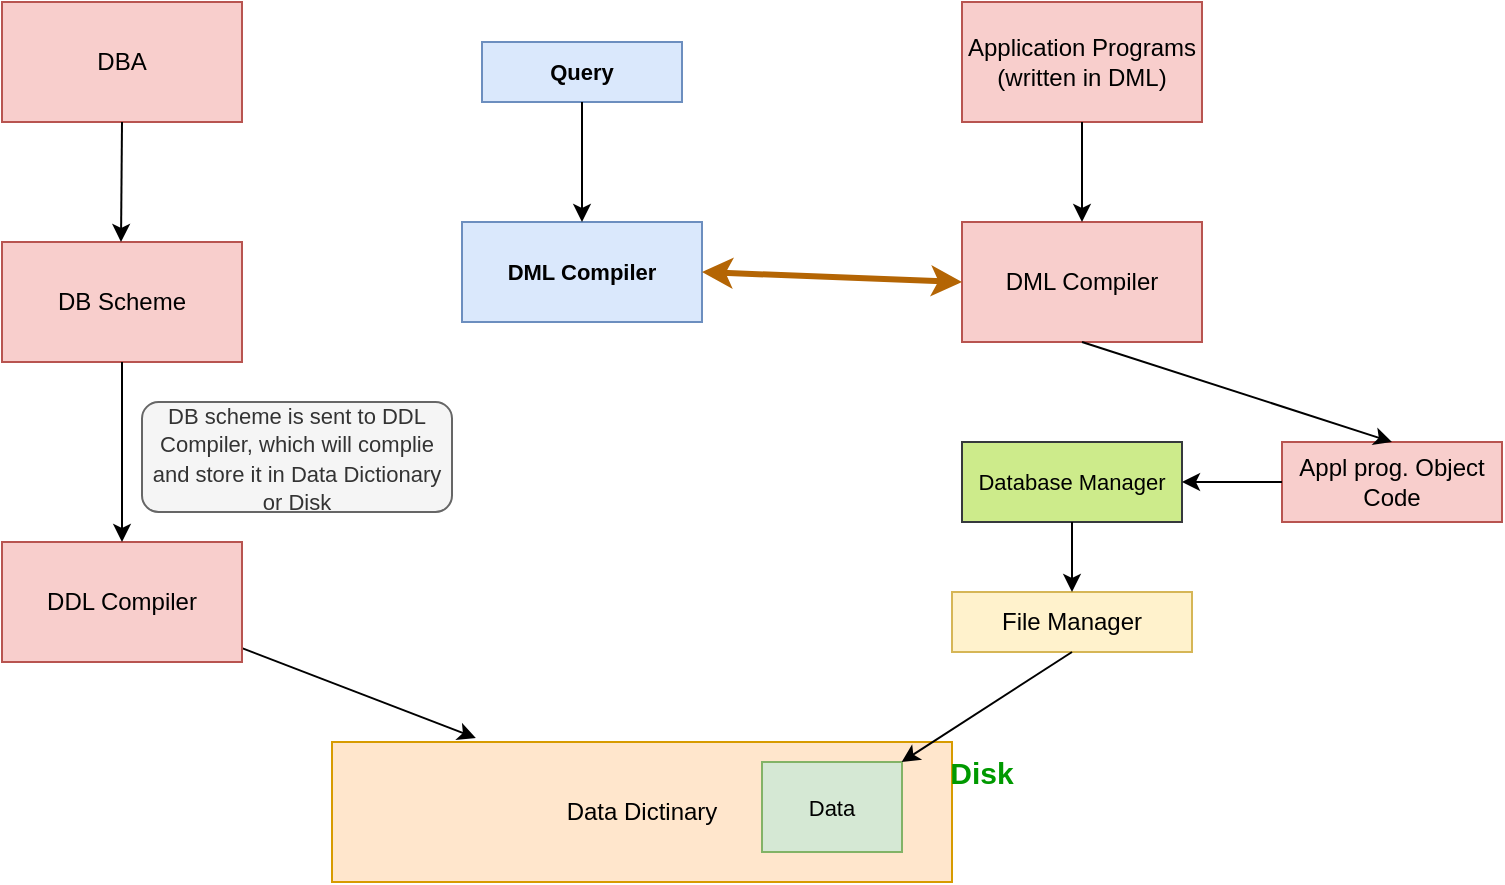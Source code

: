 <mxfile version="16.4.0" type="device"><diagram id="SwW6E9qCw6_X2vefEu7B" name="Page-1"><mxGraphModel dx="1152" dy="649" grid="1" gridSize="10" guides="1" tooltips="1" connect="1" arrows="1" fold="1" page="1" pageScale="1" pageWidth="850" pageHeight="1100" math="0" shadow="0"><root><mxCell id="0"/><mxCell id="1" parent="0"/><mxCell id="wUnOT1vX3x_rvelbhf-v-31" value="" style="group" vertex="1" connectable="0" parent="1"><mxGeometry x="30" y="20" width="750" height="440" as="geometry"/></mxCell><mxCell id="wUnOT1vX3x_rvelbhf-v-4" value="Data Dictinary" style="rounded=0;whiteSpace=wrap;html=1;fillColor=#ffe6cc;strokeColor=#d79b00;" vertex="1" parent="wUnOT1vX3x_rvelbhf-v-31"><mxGeometry x="165" y="370" width="310" height="70" as="geometry"/></mxCell><mxCell id="wUnOT1vX3x_rvelbhf-v-9" value="" style="endArrow=classic;html=1;rounded=0;entryX=0.232;entryY=-0.029;entryDx=0;entryDy=0;entryPerimeter=0;" edge="1" parent="wUnOT1vX3x_rvelbhf-v-31" source="wUnOT1vX3x_rvelbhf-v-3" target="wUnOT1vX3x_rvelbhf-v-4"><mxGeometry width="50" height="50" relative="1" as="geometry"><mxPoint x="100" y="340" as="sourcePoint"/><mxPoint x="99.5" y="380" as="targetPoint"/></mxGeometry></mxCell><mxCell id="wUnOT1vX3x_rvelbhf-v-20" value="" style="group" vertex="1" connectable="0" parent="wUnOT1vX3x_rvelbhf-v-31"><mxGeometry width="225" height="330" as="geometry"/></mxCell><mxCell id="wUnOT1vX3x_rvelbhf-v-1" value="DBA" style="rounded=0;whiteSpace=wrap;html=1;fillColor=#f8cecc;strokeColor=#b85450;" vertex="1" parent="wUnOT1vX3x_rvelbhf-v-20"><mxGeometry width="120" height="60" as="geometry"/></mxCell><mxCell id="wUnOT1vX3x_rvelbhf-v-2" value="DB Scheme" style="rounded=0;whiteSpace=wrap;html=1;fillColor=#f8cecc;strokeColor=#b85450;" vertex="1" parent="wUnOT1vX3x_rvelbhf-v-20"><mxGeometry y="120" width="120" height="60" as="geometry"/></mxCell><mxCell id="wUnOT1vX3x_rvelbhf-v-3" value="DDL Compiler" style="rounded=0;whiteSpace=wrap;html=1;fillColor=#f8cecc;strokeColor=#b85450;" vertex="1" parent="wUnOT1vX3x_rvelbhf-v-20"><mxGeometry y="270" width="120" height="60" as="geometry"/></mxCell><mxCell id="wUnOT1vX3x_rvelbhf-v-5" value="" style="endArrow=classic;html=1;rounded=0;exitX=0.5;exitY=1;exitDx=0;exitDy=0;entryX=0.5;entryY=0;entryDx=0;entryDy=0;" edge="1" parent="wUnOT1vX3x_rvelbhf-v-20" source="wUnOT1vX3x_rvelbhf-v-2" target="wUnOT1vX3x_rvelbhf-v-3"><mxGeometry width="50" height="50" relative="1" as="geometry"><mxPoint x="50" y="330" as="sourcePoint"/><mxPoint x="100" y="280" as="targetPoint"/></mxGeometry></mxCell><mxCell id="wUnOT1vX3x_rvelbhf-v-7" value="&lt;font style=&quot;font-size: 11px&quot;&gt;DB scheme is sent to DDL Compiler, which will complie and store it in Data Dictionary or Disk&lt;/font&gt;" style="rounded=1;whiteSpace=wrap;html=1;fillColor=#f5f5f5;fontColor=#333333;strokeColor=#666666;" vertex="1" parent="wUnOT1vX3x_rvelbhf-v-20"><mxGeometry x="70" y="200" width="155" height="55" as="geometry"/></mxCell><mxCell id="wUnOT1vX3x_rvelbhf-v-8" value="" style="endArrow=classic;html=1;rounded=0;entryX=0.5;entryY=0;entryDx=0;entryDy=0;" edge="1" parent="wUnOT1vX3x_rvelbhf-v-20"><mxGeometry width="50" height="50" relative="1" as="geometry"><mxPoint x="60" y="60" as="sourcePoint"/><mxPoint x="59.5" y="120" as="targetPoint"/></mxGeometry></mxCell><mxCell id="wUnOT1vX3x_rvelbhf-v-21" value="Data" style="rounded=0;whiteSpace=wrap;html=1;fontSize=11;fillColor=#d5e8d4;strokeColor=#82b366;" vertex="1" parent="wUnOT1vX3x_rvelbhf-v-31"><mxGeometry x="380" y="380" width="70" height="45" as="geometry"/></mxCell><mxCell id="wUnOT1vX3x_rvelbhf-v-10" value="Application Programs&lt;br&gt;(written in DML)" style="rounded=0;whiteSpace=wrap;html=1;fillColor=#f8cecc;strokeColor=#b85450;" vertex="1" parent="wUnOT1vX3x_rvelbhf-v-31"><mxGeometry x="480" width="120" height="60" as="geometry"/></mxCell><mxCell id="wUnOT1vX3x_rvelbhf-v-11" value="DML Compiler" style="rounded=0;whiteSpace=wrap;html=1;fillColor=#f8cecc;strokeColor=#b85450;" vertex="1" parent="wUnOT1vX3x_rvelbhf-v-31"><mxGeometry x="480" y="110" width="120" height="60" as="geometry"/></mxCell><mxCell id="wUnOT1vX3x_rvelbhf-v-12" value="Appl prog. Object Code" style="rounded=0;whiteSpace=wrap;html=1;fillColor=#f8cecc;strokeColor=#b85450;" vertex="1" parent="wUnOT1vX3x_rvelbhf-v-31"><mxGeometry x="640" y="220" width="110" height="40" as="geometry"/></mxCell><mxCell id="wUnOT1vX3x_rvelbhf-v-14" value="" style="endArrow=classic;html=1;rounded=0;exitX=0.5;exitY=1;exitDx=0;exitDy=0;entryX=0.5;entryY=0;entryDx=0;entryDy=0;" edge="1" parent="wUnOT1vX3x_rvelbhf-v-31" source="wUnOT1vX3x_rvelbhf-v-11" target="wUnOT1vX3x_rvelbhf-v-12"><mxGeometry width="50" height="50" relative="1" as="geometry"><mxPoint x="560" y="340" as="sourcePoint"/><mxPoint x="610" y="290" as="targetPoint"/></mxGeometry></mxCell><mxCell id="wUnOT1vX3x_rvelbhf-v-16" value="" style="endArrow=classic;html=1;rounded=0;entryX=0.5;entryY=0;entryDx=0;entryDy=0;exitX=0.5;exitY=1;exitDx=0;exitDy=0;" edge="1" parent="wUnOT1vX3x_rvelbhf-v-31" source="wUnOT1vX3x_rvelbhf-v-10" target="wUnOT1vX3x_rvelbhf-v-11"><mxGeometry width="50" height="50" relative="1" as="geometry"><mxPoint x="630.5" y="60" as="sourcePoint"/><mxPoint x="630" y="120" as="targetPoint"/></mxGeometry></mxCell><mxCell id="wUnOT1vX3x_rvelbhf-v-18" value="File Manager" style="rounded=0;whiteSpace=wrap;html=1;fillColor=#fff2cc;strokeColor=#d6b656;" vertex="1" parent="wUnOT1vX3x_rvelbhf-v-31"><mxGeometry x="475" y="295" width="120" height="30" as="geometry"/></mxCell><mxCell id="wUnOT1vX3x_rvelbhf-v-17" value="" style="endArrow=classic;html=1;rounded=0;exitX=0.5;exitY=1;exitDx=0;exitDy=0;" edge="1" parent="wUnOT1vX3x_rvelbhf-v-31" source="wUnOT1vX3x_rvelbhf-v-18" target="wUnOT1vX3x_rvelbhf-v-21"><mxGeometry width="50" height="50" relative="1" as="geometry"><mxPoint x="420" y="340" as="sourcePoint"/><mxPoint x="290" y="380" as="targetPoint"/></mxGeometry></mxCell><mxCell id="wUnOT1vX3x_rvelbhf-v-23" value="Database Manager" style="rounded=0;whiteSpace=wrap;html=1;fontSize=11;fillColor=#cdeb8b;strokeColor=#36393d;" vertex="1" parent="wUnOT1vX3x_rvelbhf-v-31"><mxGeometry x="480" y="220" width="110" height="40" as="geometry"/></mxCell><mxCell id="wUnOT1vX3x_rvelbhf-v-24" value="" style="endArrow=classic;html=1;rounded=0;exitX=0;exitY=0.5;exitDx=0;exitDy=0;entryX=1;entryY=0.5;entryDx=0;entryDy=0;" edge="1" parent="wUnOT1vX3x_rvelbhf-v-31" source="wUnOT1vX3x_rvelbhf-v-12" target="wUnOT1vX3x_rvelbhf-v-23"><mxGeometry width="50" height="50" relative="1" as="geometry"><mxPoint x="560" y="335" as="sourcePoint"/><mxPoint x="479.231" y="410" as="targetPoint"/></mxGeometry></mxCell><mxCell id="wUnOT1vX3x_rvelbhf-v-25" value="" style="endArrow=classic;html=1;rounded=0;exitX=0.5;exitY=1;exitDx=0;exitDy=0;entryX=0.5;entryY=0;entryDx=0;entryDy=0;" edge="1" parent="wUnOT1vX3x_rvelbhf-v-31" source="wUnOT1vX3x_rvelbhf-v-23" target="wUnOT1vX3x_rvelbhf-v-18"><mxGeometry width="50" height="50" relative="1" as="geometry"><mxPoint x="570" y="345" as="sourcePoint"/><mxPoint x="489.231" y="420" as="targetPoint"/></mxGeometry></mxCell><mxCell id="wUnOT1vX3x_rvelbhf-v-26" value="&lt;b&gt;Query&lt;/b&gt;" style="rounded=0;whiteSpace=wrap;html=1;fontSize=11;fillColor=#dae8fc;strokeColor=#6c8ebf;" vertex="1" parent="wUnOT1vX3x_rvelbhf-v-31"><mxGeometry x="240" y="20" width="100" height="30" as="geometry"/></mxCell><mxCell id="wUnOT1vX3x_rvelbhf-v-27" value="&lt;b&gt;DML Compiler&lt;/b&gt;" style="rounded=0;whiteSpace=wrap;html=1;fontSize=11;fillColor=#dae8fc;strokeColor=#6c8ebf;" vertex="1" parent="wUnOT1vX3x_rvelbhf-v-31"><mxGeometry x="230" y="110" width="120" height="50" as="geometry"/></mxCell><mxCell id="wUnOT1vX3x_rvelbhf-v-28" value="" style="endArrow=classic;html=1;rounded=0;exitX=0.5;exitY=1;exitDx=0;exitDy=0;entryX=0.5;entryY=0;entryDx=0;entryDy=0;" edge="1" parent="wUnOT1vX3x_rvelbhf-v-31" source="wUnOT1vX3x_rvelbhf-v-26" target="wUnOT1vX3x_rvelbhf-v-27"><mxGeometry width="50" height="50" relative="1" as="geometry"><mxPoint x="545" y="335" as="sourcePoint"/><mxPoint x="475.769" y="410" as="targetPoint"/></mxGeometry></mxCell><mxCell id="wUnOT1vX3x_rvelbhf-v-30" value="" style="endArrow=classic;startArrow=classic;html=1;rounded=0;fontSize=11;entryX=0;entryY=0.5;entryDx=0;entryDy=0;exitX=1;exitY=0.5;exitDx=0;exitDy=0;fontStyle=1;fillColor=#fad7ac;strokeColor=#b46504;strokeWidth=3;" edge="1" parent="wUnOT1vX3x_rvelbhf-v-31" source="wUnOT1vX3x_rvelbhf-v-27" target="wUnOT1vX3x_rvelbhf-v-11"><mxGeometry width="50" height="50" relative="1" as="geometry"><mxPoint x="340" y="200" as="sourcePoint"/><mxPoint x="390" y="150" as="targetPoint"/></mxGeometry></mxCell><mxCell id="wUnOT1vX3x_rvelbhf-v-32" value="&lt;b&gt;&lt;font color=&quot;#009900&quot; style=&quot;font-size: 15px&quot;&gt;Disk&lt;/font&gt;&lt;/b&gt;" style="text;html=1;strokeColor=none;fillColor=none;align=center;verticalAlign=middle;whiteSpace=wrap;rounded=0;fontSize=11;" vertex="1" parent="wUnOT1vX3x_rvelbhf-v-31"><mxGeometry x="460" y="370" width="60" height="30" as="geometry"/></mxCell></root></mxGraphModel></diagram></mxfile>
